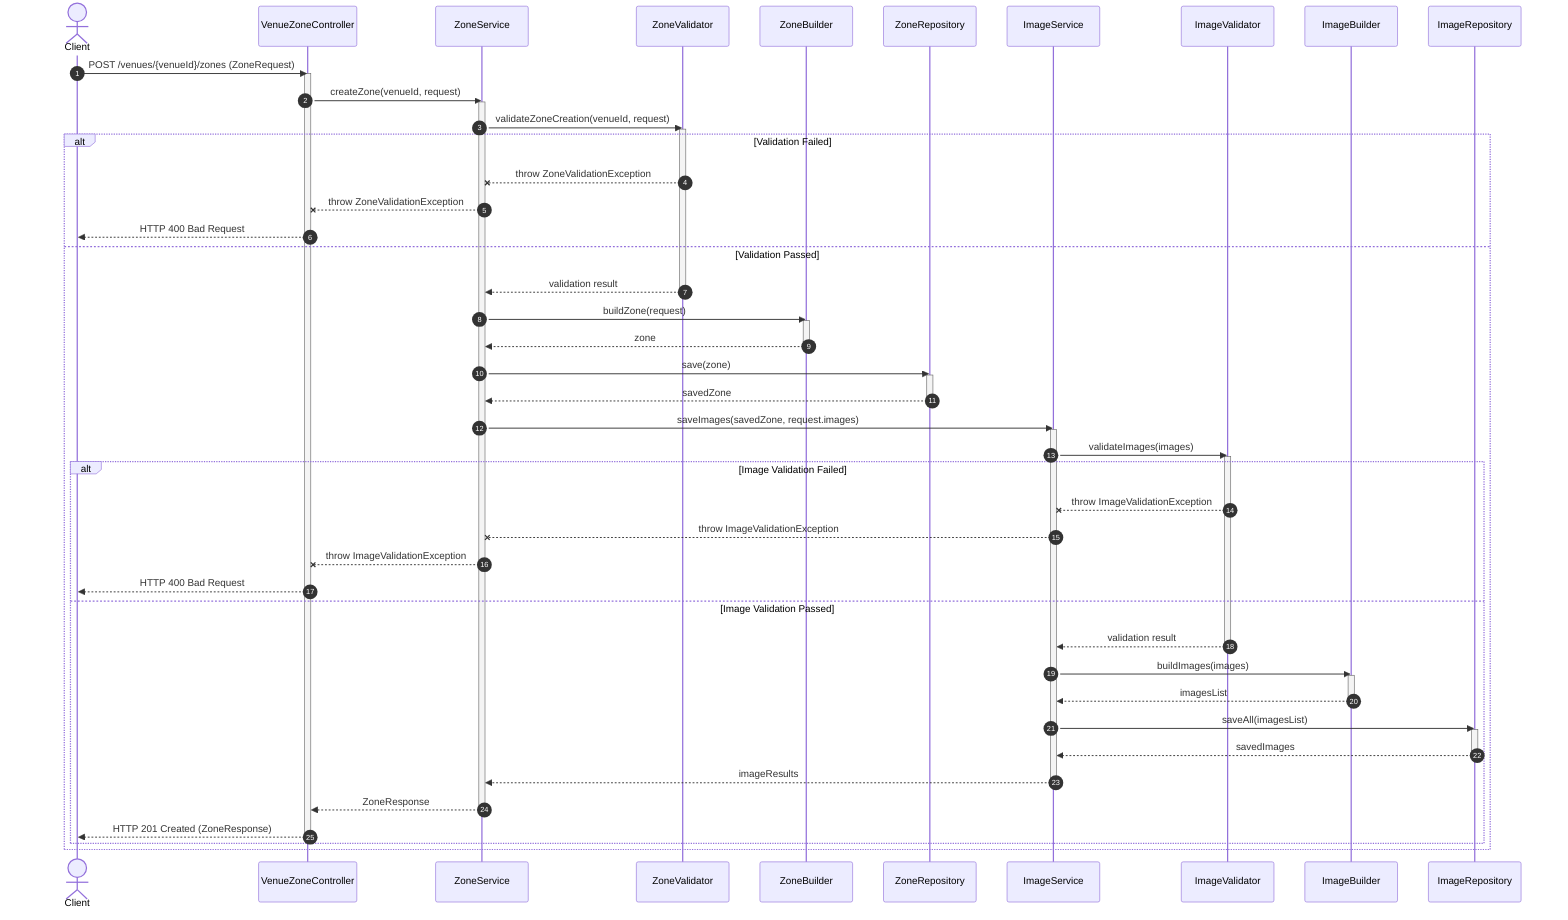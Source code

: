 sequenceDiagram
    autonumber
    actor C as Client
    participant VC as VenueZoneController
    participant ZS as ZoneService
    participant ZV as ZoneValidator
    participant ZB as ZoneBuilder
    participant ZR as ZoneRepository
    participant IS as ImageService
    participant IV as ImageValidator
    participant IB as ImageBuilder
    participant IR as ImageRepository
    C ->> VC: POST /venues/{venueId}/zones (ZoneRequest)
    activate VC
    VC ->> ZS: createZone(venueId, request)
    activate ZS
    ZS ->> ZV: validateZoneCreation(venueId, request)
    activate ZV
    alt Validation Failed
        ZV --x ZS: throw ZoneValidationException
        ZS --x VC: throw ZoneValidationException
        VC -->> C: HTTP 400 Bad Request
    else Validation Passed
        ZV -->> ZS: validation result
        deactivate ZV
        ZS ->> ZB: buildZone(request)
        activate ZB
        ZB -->> ZS: zone
        deactivate ZB
        ZS ->> ZR: save(zone)
        activate ZR
        ZR -->> ZS: savedZone
        deactivate ZR
        ZS ->> IS: saveImages(savedZone, request.images)
        activate IS
        IS ->> IV: validateImages(images)
        activate IV
        alt Image Validation Failed
            IV --x IS: throw ImageValidationException
            IS --x ZS: throw ImageValidationException
            ZS --x VC: throw ImageValidationException
            VC -->> C: HTTP 400 Bad Request
        else Image Validation Passed
            IV -->> IS: validation result
            deactivate IV
            IS ->> IB: buildImages(images)
            activate IB
            IB -->> IS: imagesList
            deactivate IB
            IS ->> IR: saveAll(imagesList)
            activate IR
            IR -->> IS: savedImages
            deactivate IR
            IS -->> ZS: imageResults
            deactivate IS
            ZS -->> VC: ZoneResponse
            deactivate ZS
            VC -->> C: HTTP 201 Created (ZoneResponse)
            deactivate VC
        end
    end